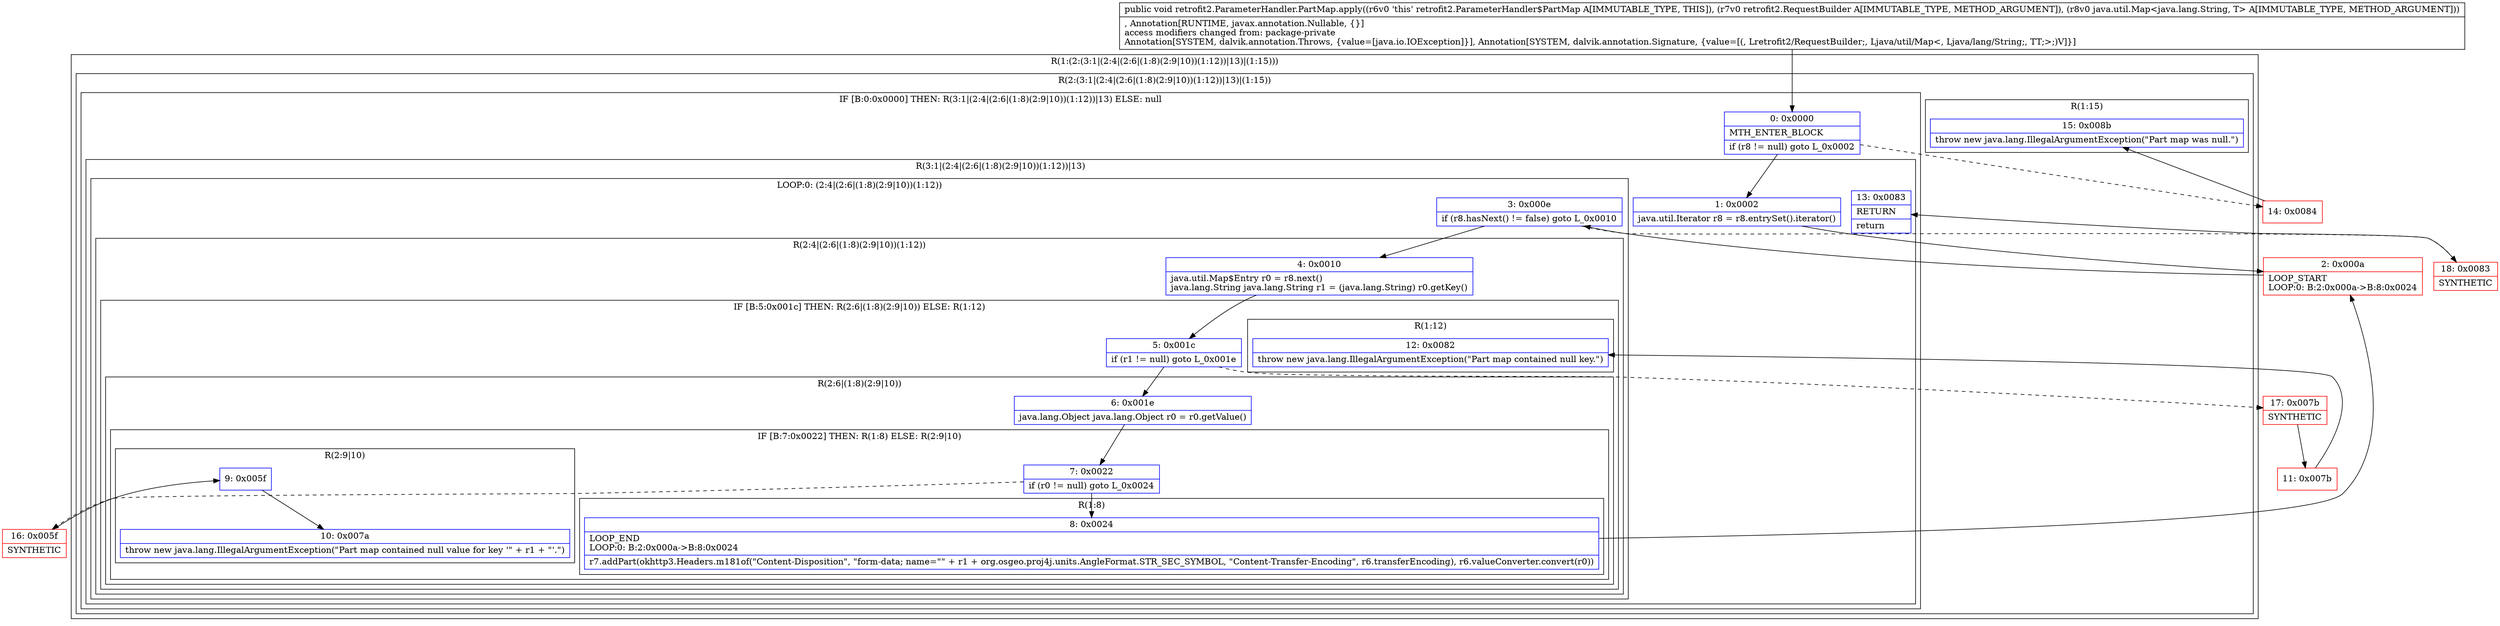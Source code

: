 digraph "CFG forretrofit2.ParameterHandler.PartMap.apply(Lretrofit2\/RequestBuilder;Ljava\/util\/Map;)V" {
subgraph cluster_Region_984170581 {
label = "R(1:(2:(3:1|(2:4|(2:6|(1:8)(2:9|10))(1:12))|13)|(1:15)))";
node [shape=record,color=blue];
subgraph cluster_Region_1171771771 {
label = "R(2:(3:1|(2:4|(2:6|(1:8)(2:9|10))(1:12))|13)|(1:15))";
node [shape=record,color=blue];
subgraph cluster_IfRegion_1892383323 {
label = "IF [B:0:0x0000] THEN: R(3:1|(2:4|(2:6|(1:8)(2:9|10))(1:12))|13) ELSE: null";
node [shape=record,color=blue];
Node_0 [shape=record,label="{0\:\ 0x0000|MTH_ENTER_BLOCK\l|if (r8 != null) goto L_0x0002\l}"];
subgraph cluster_Region_703838305 {
label = "R(3:1|(2:4|(2:6|(1:8)(2:9|10))(1:12))|13)";
node [shape=record,color=blue];
Node_1 [shape=record,label="{1\:\ 0x0002|java.util.Iterator r8 = r8.entrySet().iterator()\l}"];
subgraph cluster_LoopRegion_1504243426 {
label = "LOOP:0: (2:4|(2:6|(1:8)(2:9|10))(1:12))";
node [shape=record,color=blue];
Node_3 [shape=record,label="{3\:\ 0x000e|if (r8.hasNext() != false) goto L_0x0010\l}"];
subgraph cluster_Region_341221151 {
label = "R(2:4|(2:6|(1:8)(2:9|10))(1:12))";
node [shape=record,color=blue];
Node_4 [shape=record,label="{4\:\ 0x0010|java.util.Map$Entry r0 = r8.next()\ljava.lang.String java.lang.String r1 = (java.lang.String) r0.getKey()\l}"];
subgraph cluster_IfRegion_450086845 {
label = "IF [B:5:0x001c] THEN: R(2:6|(1:8)(2:9|10)) ELSE: R(1:12)";
node [shape=record,color=blue];
Node_5 [shape=record,label="{5\:\ 0x001c|if (r1 != null) goto L_0x001e\l}"];
subgraph cluster_Region_478665796 {
label = "R(2:6|(1:8)(2:9|10))";
node [shape=record,color=blue];
Node_6 [shape=record,label="{6\:\ 0x001e|java.lang.Object java.lang.Object r0 = r0.getValue()\l}"];
subgraph cluster_IfRegion_418188870 {
label = "IF [B:7:0x0022] THEN: R(1:8) ELSE: R(2:9|10)";
node [shape=record,color=blue];
Node_7 [shape=record,label="{7\:\ 0x0022|if (r0 != null) goto L_0x0024\l}"];
subgraph cluster_Region_864823281 {
label = "R(1:8)";
node [shape=record,color=blue];
Node_8 [shape=record,label="{8\:\ 0x0024|LOOP_END\lLOOP:0: B:2:0x000a\-\>B:8:0x0024\l|r7.addPart(okhttp3.Headers.m181of(\"Content\-Disposition\", \"form\-data; name=\"\" + r1 + org.osgeo.proj4j.units.AngleFormat.STR_SEC_SYMBOL, \"Content\-Transfer\-Encoding\", r6.transferEncoding), r6.valueConverter.convert(r0))\l}"];
}
subgraph cluster_Region_1007223485 {
label = "R(2:9|10)";
node [shape=record,color=blue];
Node_9 [shape=record,label="{9\:\ 0x005f}"];
Node_10 [shape=record,label="{10\:\ 0x007a|throw new java.lang.IllegalArgumentException(\"Part map contained null value for key '\" + r1 + \"'.\")\l}"];
}
}
}
subgraph cluster_Region_571453605 {
label = "R(1:12)";
node [shape=record,color=blue];
Node_12 [shape=record,label="{12\:\ 0x0082|throw new java.lang.IllegalArgumentException(\"Part map contained null key.\")\l}"];
}
}
}
}
Node_13 [shape=record,label="{13\:\ 0x0083|RETURN\l|return\l}"];
}
}
subgraph cluster_Region_163389213 {
label = "R(1:15)";
node [shape=record,color=blue];
Node_15 [shape=record,label="{15\:\ 0x008b|throw new java.lang.IllegalArgumentException(\"Part map was null.\")\l}"];
}
}
}
Node_2 [shape=record,color=red,label="{2\:\ 0x000a|LOOP_START\lLOOP:0: B:2:0x000a\-\>B:8:0x0024\l}"];
Node_11 [shape=record,color=red,label="{11\:\ 0x007b}"];
Node_14 [shape=record,color=red,label="{14\:\ 0x0084}"];
Node_16 [shape=record,color=red,label="{16\:\ 0x005f|SYNTHETIC\l}"];
Node_17 [shape=record,color=red,label="{17\:\ 0x007b|SYNTHETIC\l}"];
Node_18 [shape=record,color=red,label="{18\:\ 0x0083|SYNTHETIC\l}"];
MethodNode[shape=record,label="{public void retrofit2.ParameterHandler.PartMap.apply((r6v0 'this' retrofit2.ParameterHandler$PartMap A[IMMUTABLE_TYPE, THIS]), (r7v0 retrofit2.RequestBuilder A[IMMUTABLE_TYPE, METHOD_ARGUMENT]), (r8v0 java.util.Map\<java.lang.String, T\> A[IMMUTABLE_TYPE, METHOD_ARGUMENT]))  | , Annotation[RUNTIME, javax.annotation.Nullable, \{\}]\laccess modifiers changed from: package\-private\lAnnotation[SYSTEM, dalvik.annotation.Throws, \{value=[java.io.IOException]\}], Annotation[SYSTEM, dalvik.annotation.Signature, \{value=[(, Lretrofit2\/RequestBuilder;, Ljava\/util\/Map\<, Ljava\/lang\/String;, TT;\>;)V]\}]\l}"];
MethodNode -> Node_0;
Node_0 -> Node_1;
Node_0 -> Node_14[style=dashed];
Node_1 -> Node_2;
Node_3 -> Node_4;
Node_3 -> Node_18[style=dashed];
Node_4 -> Node_5;
Node_5 -> Node_6;
Node_5 -> Node_17[style=dashed];
Node_6 -> Node_7;
Node_7 -> Node_8;
Node_7 -> Node_16[style=dashed];
Node_8 -> Node_2;
Node_9 -> Node_10;
Node_2 -> Node_3;
Node_11 -> Node_12;
Node_14 -> Node_15;
Node_16 -> Node_9;
Node_17 -> Node_11;
Node_18 -> Node_13;
}


